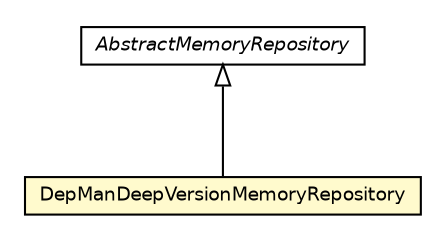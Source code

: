 #!/usr/local/bin/dot
#
# Class diagram 
# Generated by UmlGraph version 4.6 (http://www.spinellis.gr/sw/umlgraph)
#

digraph G {
	edge [fontname="Helvetica",fontsize=10,labelfontname="Helvetica",labelfontsize=10];
	node [fontname="Helvetica",fontsize=10,shape=plaintext];
	// org.apache.maven.archiva.dependency.graph.DepManDeepVersionMemoryRepository
	c38153 [label=<<table border="0" cellborder="1" cellspacing="0" cellpadding="2" port="p" bgcolor="lemonChiffon" href="./DepManDeepVersionMemoryRepository.html">
		<tr><td><table border="0" cellspacing="0" cellpadding="1">
			<tr><td> DepManDeepVersionMemoryRepository </td></tr>
		</table></td></tr>
		</table>>, fontname="Helvetica", fontcolor="black", fontsize=9.0];
	// org.apache.maven.archiva.dependency.graph.AbstractMemoryRepository
	c38164 [label=<<table border="0" cellborder="1" cellspacing="0" cellpadding="2" port="p" href="./AbstractMemoryRepository.html">
		<tr><td><table border="0" cellspacing="0" cellpadding="1">
			<tr><td><font face="Helvetica-Oblique"> AbstractMemoryRepository </font></td></tr>
		</table></td></tr>
		</table>>, fontname="Helvetica", fontcolor="black", fontsize=9.0];
	//org.apache.maven.archiva.dependency.graph.DepManDeepVersionMemoryRepository extends org.apache.maven.archiva.dependency.graph.AbstractMemoryRepository
	c38164:p -> c38153:p [dir=back,arrowtail=empty];
}

